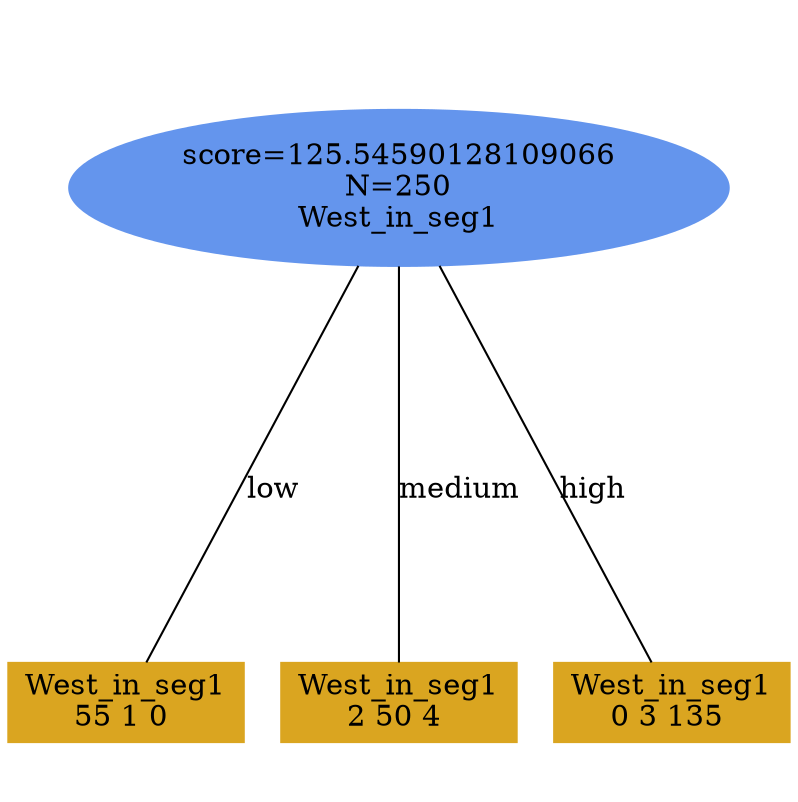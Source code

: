 digraph "DD" {
size = "7.5,10"
ratio=1.0;
center = true;
edge [dir = none];
{ rank = same; node [shape=ellipse, style=filled, color=cornflowerblue];"5290" [label="score=125.54590128109066\nN=250\nWest_in_seg1"];}
{ rank = same; node [shape=box, style=filled, color=goldenrod];"5291" [label="West_in_seg1\n55 1 0 "];}
{ rank = same; node [shape=box, style=filled, color=goldenrod];"5292" [label="West_in_seg1\n2 50 4 "];}
{ rank = same; node [shape=box, style=filled, color=goldenrod];"5293" [label="West_in_seg1\n0 3 135 "];}
"5290" -> "5291" [label = "low"];
"5290" -> "5292" [label = "medium"];
"5290" -> "5293" [label = "high"];

}